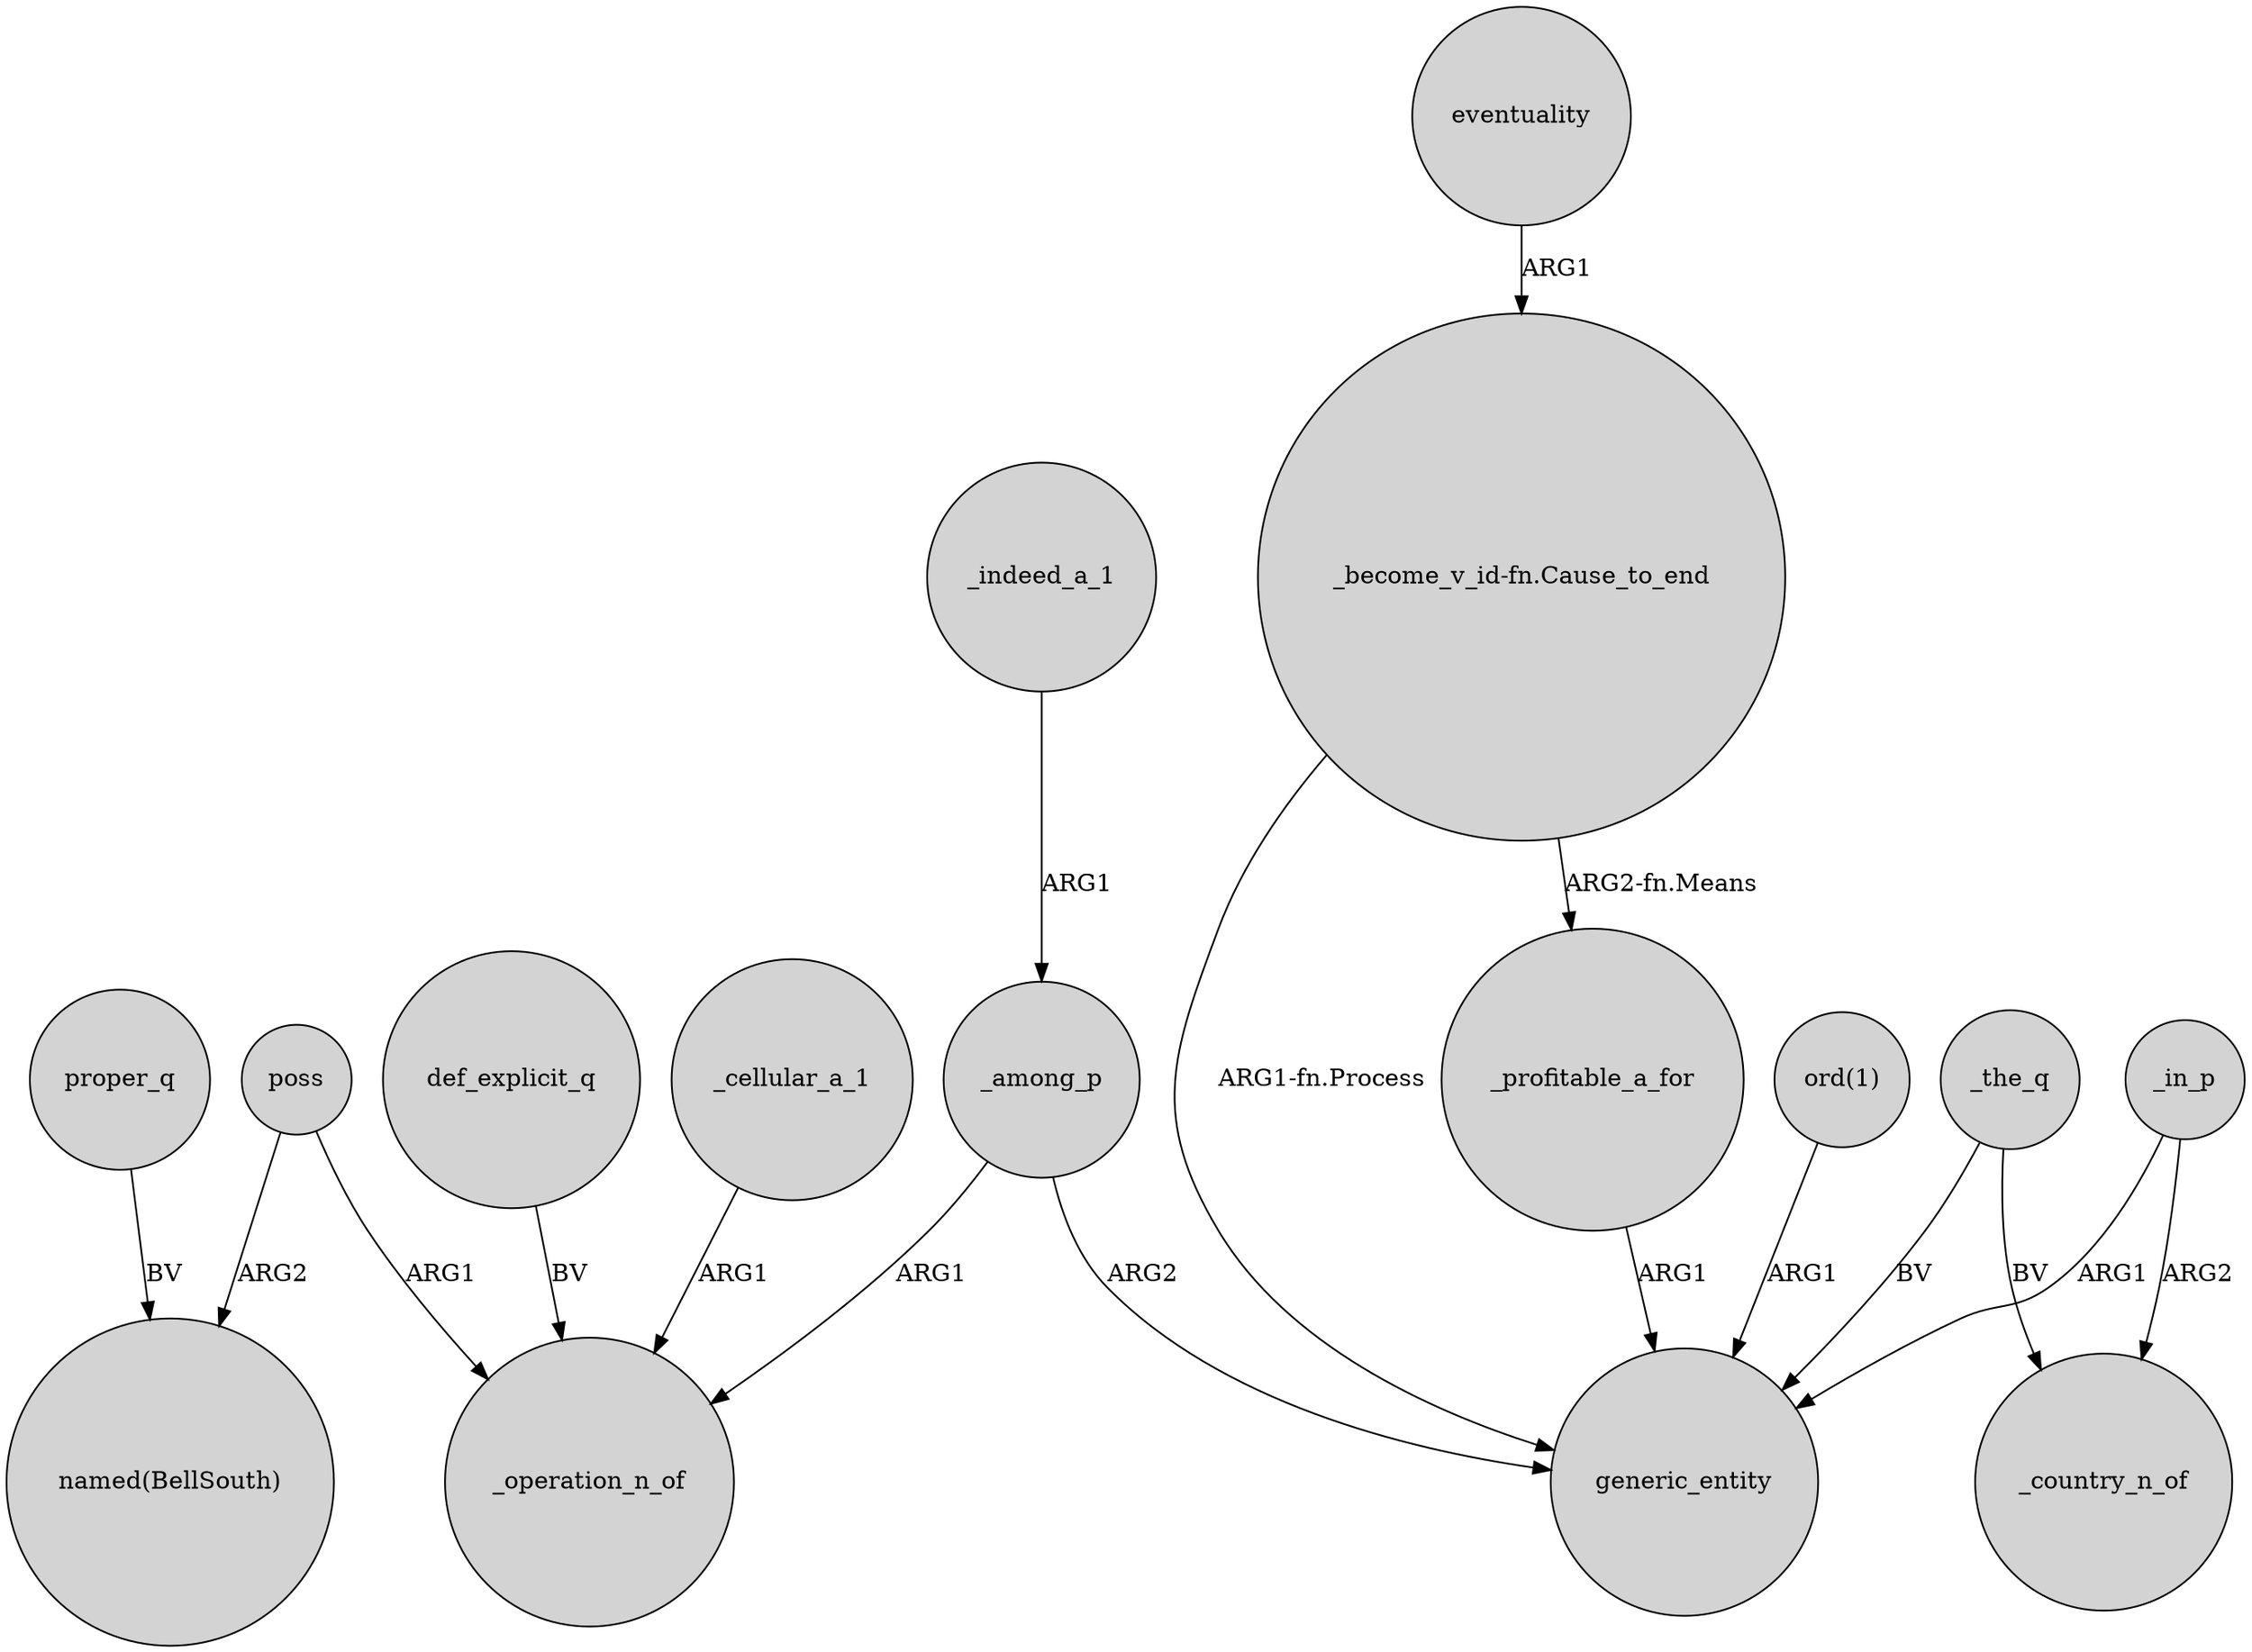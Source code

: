 digraph {
	node [shape=circle style=filled]
	_among_p -> _operation_n_of [label=ARG1]
	_among_p -> generic_entity [label=ARG2]
	"_become_v_id-fn.Cause_to_end" -> generic_entity [label="ARG1-fn.Process"]
	_the_q -> _country_n_of [label=BV]
	proper_q -> "named(BellSouth)" [label=BV]
	"_become_v_id-fn.Cause_to_end" -> _profitable_a_for [label="ARG2-fn.Means"]
	eventuality -> "_become_v_id-fn.Cause_to_end" [label=ARG1]
	_the_q -> generic_entity [label=BV]
	poss -> "named(BellSouth)" [label=ARG2]
	_in_p -> generic_entity [label=ARG1]
	_indeed_a_1 -> _among_p [label=ARG1]
	_cellular_a_1 -> _operation_n_of [label=ARG1]
	"ord(1)" -> generic_entity [label=ARG1]
	_profitable_a_for -> generic_entity [label=ARG1]
	_in_p -> _country_n_of [label=ARG2]
	def_explicit_q -> _operation_n_of [label=BV]
	poss -> _operation_n_of [label=ARG1]
}
